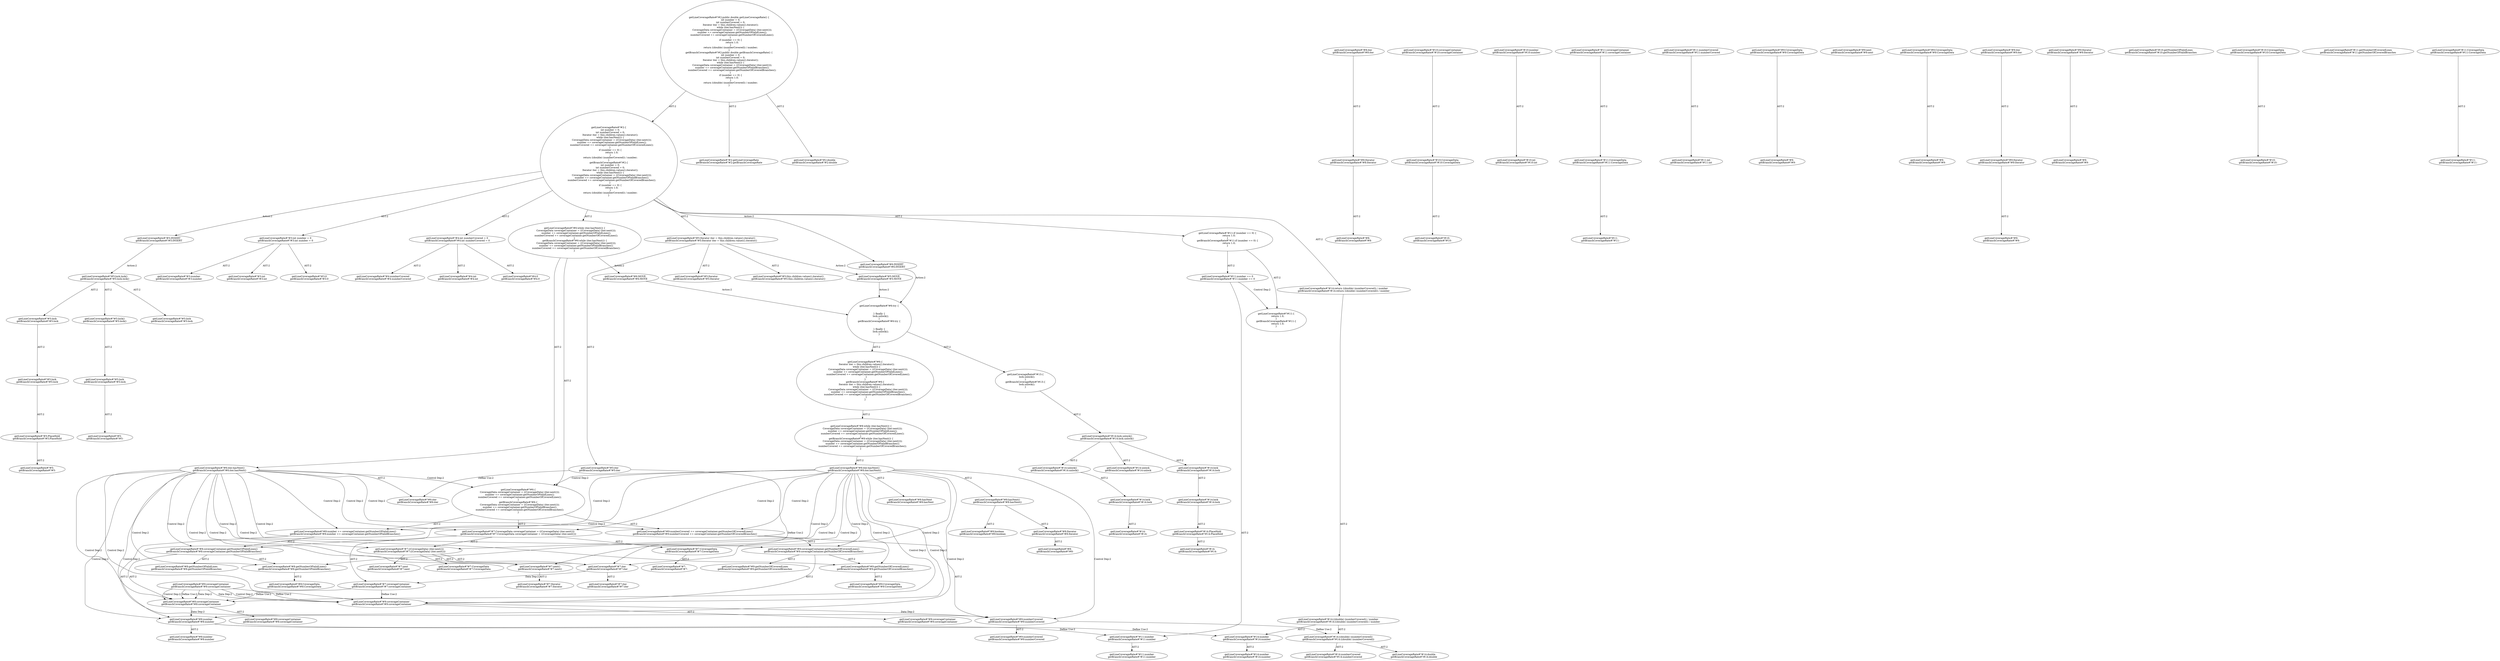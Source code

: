 digraph "Pattern" {
0 [label="getLineCoverageRate#?#5:INSERT
getBranchCoverageRate#?#5:INSERT" shape=ellipse]
1 [label="getLineCoverageRate#?#2:\{
    int number = 0;
    int numberCovered = 0;
    Iterator iter = this.children.values().iterator();
    while (iter.hasNext()) \{
        CoverageData coverageContainer = ((CoverageData) (iter.next()));
        number += coverageContainer.getNumberOfValidLines();
        numberCovered += coverageContainer.getNumberOfCoveredLines();
    \} 
    if (number == 0) \{
        return 1.0;
    \}
    return ((double) (numberCovered)) / number;
\}
getBranchCoverageRate#?#2:\{
    int number = 0;
    int numberCovered = 0;
    Iterator iter = this.children.values().iterator();
    while (iter.hasNext()) \{
        CoverageData coverageContainer = ((CoverageData) (iter.next()));
        number += coverageContainer.getNumberOfValidBranches();
        numberCovered += coverageContainer.getNumberOfCoveredBranches();
    \} 
    if (number == 0) \{
        return 1.0;
    \}
    return ((double) (numberCovered)) / number;
\}" shape=ellipse]
2 [label="getLineCoverageRate#?#2:public double getLineCoverageRate() \{
    int number = 0;
    int numberCovered = 0;
    Iterator iter = this.children.values().iterator();
    while (iter.hasNext()) \{
        CoverageData coverageContainer = ((CoverageData) (iter.next()));
        number += coverageContainer.getNumberOfValidLines();
        numberCovered += coverageContainer.getNumberOfCoveredLines();
    \} 
    if (number == 0) \{
        return 1.0;
    \}
    return ((double) (numberCovered)) / number;
\}
getBranchCoverageRate#?#2:public double getBranchCoverageRate() \{
    int number = 0;
    int numberCovered = 0;
    Iterator iter = this.children.values().iterator();
    while (iter.hasNext()) \{
        CoverageData coverageContainer = ((CoverageData) (iter.next()));
        number += coverageContainer.getNumberOfValidBranches();
        numberCovered += coverageContainer.getNumberOfCoveredBranches();
    \} 
    if (number == 0) \{
        return 1.0;
    \}
    return ((double) (numberCovered)) / number;
\}" shape=ellipse]
3 [label="getLineCoverageRate#?#2:getLineCoverageRate
getBranchCoverageRate#?#2:getBranchCoverageRate" shape=ellipse]
4 [label="getLineCoverageRate#?#2:double
getBranchCoverageRate#?#2:double" shape=ellipse]
5 [label="getLineCoverageRate#?#3:int number = 0
getBranchCoverageRate#?#3:int number = 0" shape=ellipse]
6 [label="getLineCoverageRate#?#3:number
getBranchCoverageRate#?#3:number" shape=ellipse]
7 [label="getLineCoverageRate#?#3:int
getBranchCoverageRate#?#3:int" shape=ellipse]
8 [label="getLineCoverageRate#?#3:0
getBranchCoverageRate#?#3:0" shape=ellipse]
9 [label="getLineCoverageRate#?#4:int numberCovered = 0
getBranchCoverageRate#?#4:int numberCovered = 0" shape=ellipse]
10 [label="getLineCoverageRate#?#4:numberCovered
getBranchCoverageRate#?#4:numberCovered" shape=ellipse]
11 [label="getLineCoverageRate#?#4:int
getBranchCoverageRate#?#4:int" shape=ellipse]
12 [label="getLineCoverageRate#?#4:0
getBranchCoverageRate#?#4:0" shape=ellipse]
13 [label="getLineCoverageRate#?#5:Iterator iter = this.children.values().iterator()
getBranchCoverageRate#?#5:Iterator iter = this.children.values().iterator()" shape=ellipse]
14 [label="getLineCoverageRate#?#5:iter
getBranchCoverageRate#?#5:iter" shape=ellipse]
15 [label="getLineCoverageRate#?#5:Iterator
getBranchCoverageRate#?#5:Iterator" shape=ellipse]
16 [label="getLineCoverageRate#?#5:this.children.values().iterator()
getBranchCoverageRate#?#5:this.children.values().iterator()" shape=ellipse]
17 [label="getLineCoverageRate#?#5:MOVE
getBranchCoverageRate#?#5:MOVE" shape=ellipse]
18 [label="getLineCoverageRate#?#6:try \{


\} finally \{
    lock.unlock();
\}
getBranchCoverageRate#?#6:try \{


\} finally \{
    lock.unlock();
\}" shape=ellipse]
19 [label="getLineCoverageRate#?#6:\{
    Iterator iter = this.children.values().iterator();
    while (iter.hasNext()) \{
        CoverageData coverageContainer = ((CoverageData) (iter.next()));
        number += coverageContainer.getNumberOfValidLines();
        numberCovered += coverageContainer.getNumberOfCoveredLines();
    \} 
\}
getBranchCoverageRate#?#6:\{
    Iterator iter = this.children.values().iterator();
    while (iter.hasNext()) \{
        CoverageData coverageContainer = ((CoverageData) (iter.next()));
        number += coverageContainer.getNumberOfValidBranches();
        numberCovered += coverageContainer.getNumberOfCoveredBranches();
    \} 
\}" shape=ellipse]
20 [label="getLineCoverageRate#?#8:while (iter.hasNext()) \{
    CoverageData coverageContainer = ((CoverageData) (iter.next()));
    number += coverageContainer.getNumberOfValidLines();
    numberCovered += coverageContainer.getNumberOfCoveredLines();
\} 
getBranchCoverageRate#?#8:while (iter.hasNext()) \{
    CoverageData coverageContainer = ((CoverageData) (iter.next()));
    number += coverageContainer.getNumberOfValidBranches();
    numberCovered += coverageContainer.getNumberOfCoveredBranches();
\} " shape=ellipse]
21 [label="getLineCoverageRate#?#8:iter.hasNext()
getBranchCoverageRate#?#8:iter.hasNext()" shape=ellipse]
22 [label="getLineCoverageRate#?#8:hasNext
getBranchCoverageRate#?#8:hasNext" shape=ellipse]
23 [label="getLineCoverageRate#?#6:iter
getBranchCoverageRate#?#6:iter" shape=ellipse]
24 [label="getLineCoverageRate#?#8:iter
getBranchCoverageRate#?#8:iter" shape=ellipse]
25 [label="getLineCoverageRate#?#8:Iterator
getBranchCoverageRate#?#8:Iterator" shape=ellipse]
26 [label="getLineCoverageRate#?#8:
getBranchCoverageRate#?#8:" shape=ellipse]
27 [label="getLineCoverageRate#?#8:hasNext()
getBranchCoverageRate#?#8:hasNext()" shape=ellipse]
28 [label="getLineCoverageRate#?#8:Iterator
getBranchCoverageRate#?#8:Iterator" shape=ellipse]
29 [label="getLineCoverageRate#?#8:
getBranchCoverageRate#?#8:" shape=ellipse]
30 [label="getLineCoverageRate#?#8:boolean
getBranchCoverageRate#?#8:boolean" shape=ellipse]
31 [label="getLineCoverageRate#?#6:\{
    CoverageData coverageContainer = ((CoverageData) (iter.next()));
    number += coverageContainer.getNumberOfValidLines();
    numberCovered += coverageContainer.getNumberOfCoveredLines();
\}
getBranchCoverageRate#?#6:\{
    CoverageData coverageContainer = ((CoverageData) (iter.next()));
    number += coverageContainer.getNumberOfValidBranches();
    numberCovered += coverageContainer.getNumberOfCoveredBranches();
\}" shape=ellipse]
32 [label="getLineCoverageRate#?#7:CoverageData coverageContainer = ((CoverageData) (iter.next()))
getBranchCoverageRate#?#7:CoverageData coverageContainer = ((CoverageData) (iter.next()))" shape=ellipse]
33 [label="getLineCoverageRate#?#9:coverageContainer
getBranchCoverageRate#?#9:coverageContainer" shape=ellipse]
34 [label="getLineCoverageRate#?#8:coverageContainer
getBranchCoverageRate#?#8:coverageContainer" shape=ellipse]
35 [label="getLineCoverageRate#?#10:coverageContainer
getBranchCoverageRate#?#10:coverageContainer" shape=ellipse]
36 [label="getLineCoverageRate#?#10:CoverageData
getBranchCoverageRate#?#10:CoverageData" shape=ellipse]
37 [label="getLineCoverageRate#?#10:
getBranchCoverageRate#?#10:" shape=ellipse]
38 [label="getLineCoverageRate#?#8:number
getBranchCoverageRate#?#8:number" shape=ellipse]
39 [label="getLineCoverageRate#?#10:number
getBranchCoverageRate#?#10:number" shape=ellipse]
40 [label="getLineCoverageRate#?#10:int
getBranchCoverageRate#?#10:int" shape=ellipse]
41 [label="getLineCoverageRate#?#11:number
getBranchCoverageRate#?#11:number" shape=ellipse]
42 [label="getLineCoverageRate#?#11:number
getBranchCoverageRate#?#11:number" shape=ellipse]
43 [label="getLineCoverageRate#?#14:number
getBranchCoverageRate#?#14:number" shape=ellipse]
44 [label="getLineCoverageRate#?#14:number
getBranchCoverageRate#?#14:number" shape=ellipse]
45 [label="getLineCoverageRate#?#8:number
getBranchCoverageRate#?#8:number" shape=ellipse]
46 [label="getLineCoverageRate#?#9:coverageContainer
getBranchCoverageRate#?#9:coverageContainer" shape=ellipse]
47 [label="getLineCoverageRate#?#11:coverageContainer
getBranchCoverageRate#?#11:coverageContainer" shape=ellipse]
48 [label="getLineCoverageRate#?#11:CoverageData
getBranchCoverageRate#?#11:CoverageData" shape=ellipse]
49 [label="getLineCoverageRate#?#11:
getBranchCoverageRate#?#11:" shape=ellipse]
50 [label="getLineCoverageRate#?#9:numberCovered
getBranchCoverageRate#?#9:numberCovered" shape=ellipse]
51 [label="getLineCoverageRate#?#11:numberCovered
getBranchCoverageRate#?#11:numberCovered" shape=ellipse]
52 [label="getLineCoverageRate#?#11:int
getBranchCoverageRate#?#11:int" shape=ellipse]
53 [label="getLineCoverageRate#?#14:((double) (numberCovered))
getBranchCoverageRate#?#14:((double) (numberCovered))" shape=ellipse]
54 [label="getLineCoverageRate#?#14:double
getBranchCoverageRate#?#14:double" shape=ellipse]
55 [label="getLineCoverageRate#?#14:numberCovered
getBranchCoverageRate#?#14:numberCovered" shape=ellipse]
56 [label="getLineCoverageRate#?#9:numberCovered
getBranchCoverageRate#?#9:numberCovered" shape=ellipse]
57 [label="getLineCoverageRate#?#8:coverageContainer
getBranchCoverageRate#?#8:coverageContainer" shape=ellipse]
58 [label="getLineCoverageRate#?#9:coverageContainer
getBranchCoverageRate#?#9:coverageContainer" shape=ellipse]
59 [label="getLineCoverageRate#?#9:CoverageData
getBranchCoverageRate#?#9:CoverageData" shape=ellipse]
60 [label="getLineCoverageRate#?#9:
getBranchCoverageRate#?#9:" shape=ellipse]
61 [label="getLineCoverageRate#?#7:((CoverageData) (iter.next()))
getBranchCoverageRate#?#7:((CoverageData) (iter.next()))" shape=ellipse]
62 [label="getLineCoverageRate#?#9:next
getBranchCoverageRate#?#9:next" shape=ellipse]
63 [label="getLineCoverageRate#?#9:CoverageData
getBranchCoverageRate#?#9:CoverageData" shape=ellipse]
64 [label="getLineCoverageRate#?#9:
getBranchCoverageRate#?#9:" shape=ellipse]
65 [label="getLineCoverageRate#?#7:iter
getBranchCoverageRate#?#7:iter" shape=ellipse]
66 [label="getLineCoverageRate#?#9:iter
getBranchCoverageRate#?#9:iter" shape=ellipse]
67 [label="getLineCoverageRate#?#9:Iterator
getBranchCoverageRate#?#9:Iterator" shape=ellipse]
68 [label="getLineCoverageRate#?#9:
getBranchCoverageRate#?#9:" shape=ellipse]
69 [label="getLineCoverageRate#?#7:next()
getBranchCoverageRate#?#7:next()" shape=ellipse]
70 [label="getLineCoverageRate#?#9:Iterator
getBranchCoverageRate#?#9:Iterator" shape=ellipse]
71 [label="getLineCoverageRate#?#9:
getBranchCoverageRate#?#9:" shape=ellipse]
72 [label="getLineCoverageRate#?#8:number += coverageContainer.getNumberOfValidLines()
getBranchCoverageRate#?#8:number += coverageContainer.getNumberOfValidBranches()" shape=ellipse]
73 [label="getLineCoverageRate#?#8:coverageContainer.getNumberOfValidLines()
getBranchCoverageRate#?#8:coverageContainer.getNumberOfValidBranches()" shape=ellipse]
74 [label="getLineCoverageRate#?#10:getNumberOfValidLines
getBranchCoverageRate#?#10:getNumberOfValidBranches" shape=ellipse]
75 [label="getLineCoverageRate#?#8:getNumberOfValidLines()
getBranchCoverageRate#?#8:getNumberOfValidBranches()" shape=ellipse]
76 [label="getLineCoverageRate#?#10:CoverageData
getBranchCoverageRate#?#10:CoverageData" shape=ellipse]
77 [label="getLineCoverageRate#?#10:
getBranchCoverageRate#?#10:" shape=ellipse]
78 [label="getLineCoverageRate#?#9:numberCovered += coverageContainer.getNumberOfCoveredLines()
getBranchCoverageRate#?#9:numberCovered += coverageContainer.getNumberOfCoveredBranches()" shape=ellipse]
79 [label="getLineCoverageRate#?#9:coverageContainer.getNumberOfCoveredLines()
getBranchCoverageRate#?#9:coverageContainer.getNumberOfCoveredBranches()" shape=ellipse]
80 [label="getLineCoverageRate#?#11:getNumberOfCoveredLines
getBranchCoverageRate#?#11:getNumberOfCoveredBranches" shape=ellipse]
81 [label="getLineCoverageRate#?#9:getNumberOfCoveredLines()
getBranchCoverageRate#?#9:getNumberOfCoveredBranches()" shape=ellipse]
82 [label="getLineCoverageRate#?#11:CoverageData
getBranchCoverageRate#?#11:CoverageData" shape=ellipse]
83 [label="getLineCoverageRate#?#11:
getBranchCoverageRate#?#11:" shape=ellipse]
84 [label="getLineCoverageRate#?#7:coverageContainer
getBranchCoverageRate#?#7:coverageContainer" shape=ellipse]
85 [label="getLineCoverageRate#?#7:CoverageData
getBranchCoverageRate#?#7:CoverageData" shape=ellipse]
86 [label="getLineCoverageRate#?#7:
getBranchCoverageRate#?#7:" shape=ellipse]
87 [label="getLineCoverageRate#?#7:next
getBranchCoverageRate#?#7:next" shape=ellipse]
88 [label="getLineCoverageRate#?#7:CoverageData
getBranchCoverageRate#?#7:CoverageData" shape=ellipse]
89 [label="getLineCoverageRate#?#7:iter
getBranchCoverageRate#?#7:iter" shape=ellipse]
90 [label="getLineCoverageRate#?#7:Iterator
getBranchCoverageRate#?#7:Iterator" shape=ellipse]
91 [label="getLineCoverageRate#?#8:getNumberOfValidLines
getBranchCoverageRate#?#8:getNumberOfValidBranches" shape=ellipse]
92 [label="getLineCoverageRate#?#8:CoverageData
getBranchCoverageRate#?#8:CoverageData" shape=ellipse]
93 [label="getLineCoverageRate#?#9:getNumberOfCoveredLines
getBranchCoverageRate#?#9:getNumberOfCoveredBranches" shape=ellipse]
94 [label="getLineCoverageRate#?#9:CoverageData
getBranchCoverageRate#?#9:CoverageData" shape=ellipse]
95 [label="getLineCoverageRate#?#13:\{
    lock.unlock();
\}
getBranchCoverageRate#?#13:\{
    lock.unlock();
\}" shape=ellipse]
96 [label="getLineCoverageRate#?#14:lock.unlock()
getBranchCoverageRate#?#14:lock.unlock()" shape=ellipse]
97 [label="getLineCoverageRate#?#14:unlock
getBranchCoverageRate#?#14:unlock" shape=ellipse]
98 [label="getLineCoverageRate#?#14:lock
getBranchCoverageRate#?#14:lock" shape=ellipse]
99 [label="getLineCoverageRate#?#14:lock
getBranchCoverageRate#?#14:lock" shape=ellipse]
100 [label="getLineCoverageRate#?#14:PlaceHold
getBranchCoverageRate#?#14:PlaceHold" shape=ellipse]
101 [label="getLineCoverageRate#?#14:
getBranchCoverageRate#?#14:" shape=ellipse]
102 [label="getLineCoverageRate#?#14:unlock()
getBranchCoverageRate#?#14:unlock()" shape=ellipse]
103 [label="getLineCoverageRate#?#14:lock
getBranchCoverageRate#?#14:lock" shape=ellipse]
104 [label="getLineCoverageRate#?#14:
getBranchCoverageRate#?#14:" shape=ellipse]
105 [label="getLineCoverageRate#?#6:while (iter.hasNext()) \{
    CoverageData coverageContainer = ((CoverageData) (iter.next()));
    number += coverageContainer.getNumberOfValidLines();
    numberCovered += coverageContainer.getNumberOfCoveredLines();
\} 
getBranchCoverageRate#?#6:while (iter.hasNext()) \{
    CoverageData coverageContainer = ((CoverageData) (iter.next()));
    number += coverageContainer.getNumberOfValidBranches();
    numberCovered += coverageContainer.getNumberOfCoveredBranches();
\} " shape=ellipse]
106 [label="getLineCoverageRate#?#6:iter.hasNext()
getBranchCoverageRate#?#6:iter.hasNext()" shape=ellipse]
107 [label="getLineCoverageRate#?#6:MOVE
getBranchCoverageRate#?#6:MOVE" shape=ellipse]
108 [label="getLineCoverageRate#?#11:if (number == 0) \{
    return 1.0;
\}
getBranchCoverageRate#?#11:if (number == 0) \{
    return 1.0;
\}" shape=ellipse]
109 [label="getLineCoverageRate#?#11:number == 0
getBranchCoverageRate#?#11:number == 0" shape=ellipse]
110 [label="getLineCoverageRate#?#11:\{
    return 1.0;
\}
getBranchCoverageRate#?#11:\{
    return 1.0;
\}" shape=ellipse]
111 [label="getLineCoverageRate#?#14:return ((double) (numberCovered)) / number
getBranchCoverageRate#?#14:return ((double) (numberCovered)) / number" shape=ellipse]
112 [label="getLineCoverageRate#?#14:((double) (numberCovered)) / number
getBranchCoverageRate#?#14:((double) (numberCovered)) / number" shape=ellipse]
113 [label="getLineCoverageRate#?#6:INSERT
getBranchCoverageRate#?#6:INSERT" shape=ellipse]
114 [label="getLineCoverageRate#?#5:lock.lock()
getBranchCoverageRate#?#5:lock.lock()" shape=ellipse]
115 [label="getLineCoverageRate#?#5:lock
getBranchCoverageRate#?#5:lock" shape=ellipse]
116 [label="getLineCoverageRate#?#5:lock
getBranchCoverageRate#?#5:lock" shape=ellipse]
117 [label="getLineCoverageRate#?#5:lock
getBranchCoverageRate#?#5:lock" shape=ellipse]
118 [label="getLineCoverageRate#?#5:PlaceHold
getBranchCoverageRate#?#5:PlaceHold" shape=ellipse]
119 [label="getLineCoverageRate#?#5:
getBranchCoverageRate#?#5:" shape=ellipse]
120 [label="getLineCoverageRate#?#5:lock()
getBranchCoverageRate#?#5:lock()" shape=ellipse]
121 [label="getLineCoverageRate#?#5:lock
getBranchCoverageRate#?#5:lock" shape=ellipse]
122 [label="getLineCoverageRate#?#5:
getBranchCoverageRate#?#5:" shape=ellipse]
0 -> 114 [label="Action:2"];
1 -> 0 [label="Action:2"];
1 -> 5 [label="AST:2"];
1 -> 9 [label="AST:2"];
1 -> 13 [label="AST:2"];
1 -> 105 [label="AST:2"];
1 -> 108 [label="AST:2"];
1 -> 111 [label="AST:2"];
1 -> 113 [label="Action:2"];
2 -> 1 [label="AST:2"];
2 -> 3 [label="AST:2"];
2 -> 4 [label="AST:2"];
5 -> 6 [label="AST:2"];
5 -> 7 [label="AST:2"];
5 -> 8 [label="AST:2"];
9 -> 10 [label="AST:2"];
9 -> 11 [label="AST:2"];
9 -> 12 [label="AST:2"];
13 -> 14 [label="AST:2"];
13 -> 15 [label="AST:2"];
13 -> 16 [label="AST:2"];
13 -> 17 [label="Action:2"];
14 -> 23 [label="Define Use:2"];
14 -> 65 [label="Define Use:2"];
17 -> 18 [label="Action:2"];
18 -> 19 [label="AST:2"];
18 -> 95 [label="AST:2"];
19 -> 20 [label="AST:2"];
20 -> 21 [label="AST:2"];
21 -> 22 [label="AST:2"];
21 -> 27 [label="AST:2"];
21 -> 31 [label="Control Dep:2"];
21 -> 32 [label="Control Dep:2"];
21 -> 61 [label="Control Dep:2"];
21 -> 69 [label="Control Dep:2"];
21 -> 65 [label="Control Dep:2"];
21 -> 72 [label="Control Dep:2"];
21 -> 38 [label="Control Dep:2"];
21 -> 73 [label="Control Dep:2"];
21 -> 75 [label="Control Dep:2"];
21 -> 34 [label="Control Dep:2"];
21 -> 78 [label="Control Dep:2"];
21 -> 50 [label="Control Dep:2"];
21 -> 79 [label="Control Dep:2"];
21 -> 81 [label="Control Dep:2"];
21 -> 46 [label="Control Dep:2"];
24 -> 25 [label="AST:2"];
25 -> 26 [label="AST:2"];
27 -> 28 [label="AST:2"];
27 -> 30 [label="AST:2"];
28 -> 29 [label="AST:2"];
31 -> 32 [label="AST:2"];
31 -> 72 [label="AST:2"];
31 -> 78 [label="AST:2"];
32 -> 84 [label="AST:2"];
32 -> 85 [label="AST:2"];
32 -> 61 [label="AST:2"];
33 -> 34 [label="Define Use:2"];
33 -> 34 [label="Data Dep:2"];
33 -> 34 [label="Control Dep:2"];
33 -> 46 [label="Define Use:2"];
33 -> 46 [label="Data Dep:2"];
33 -> 46 [label="Control Dep:2"];
34 -> 57 [label="AST:2"];
34 -> 38 [label="Data Dep:2"];
35 -> 36 [label="AST:2"];
36 -> 37 [label="AST:2"];
38 -> 45 [label="AST:2"];
38 -> 41 [label="Define Use:2"];
38 -> 43 [label="Define Use:2"];
39 -> 40 [label="AST:2"];
41 -> 42 [label="AST:2"];
43 -> 44 [label="AST:2"];
46 -> 58 [label="AST:2"];
46 -> 50 [label="Data Dep:2"];
47 -> 48 [label="AST:2"];
48 -> 49 [label="AST:2"];
50 -> 56 [label="AST:2"];
50 -> 53 [label="Define Use:2"];
51 -> 52 [label="AST:2"];
53 -> 54 [label="AST:2"];
53 -> 55 [label="AST:2"];
59 -> 60 [label="AST:2"];
61 -> 87 [label="AST:2"];
61 -> 88 [label="AST:2"];
61 -> 65 [label="AST:2"];
61 -> 69 [label="AST:2"];
63 -> 64 [label="AST:2"];
65 -> 89 [label="AST:2"];
65 -> 84 [label="Data Dep:2"];
66 -> 67 [label="AST:2"];
67 -> 68 [label="AST:2"];
69 -> 90 [label="AST:2"];
70 -> 71 [label="AST:2"];
72 -> 38 [label="AST:2"];
72 -> 73 [label="AST:2"];
73 -> 34 [label="AST:2"];
73 -> 91 [label="AST:2"];
73 -> 75 [label="AST:2"];
75 -> 92 [label="AST:2"];
76 -> 77 [label="AST:2"];
78 -> 50 [label="AST:2"];
78 -> 79 [label="AST:2"];
79 -> 46 [label="AST:2"];
79 -> 93 [label="AST:2"];
79 -> 81 [label="AST:2"];
81 -> 94 [label="AST:2"];
82 -> 83 [label="AST:2"];
84 -> 34 [label="Define Use:2"];
84 -> 46 [label="Define Use:2"];
85 -> 86 [label="AST:2"];
95 -> 96 [label="AST:2"];
96 -> 97 [label="AST:2"];
96 -> 98 [label="AST:2"];
96 -> 102 [label="AST:2"];
98 -> 99 [label="AST:2"];
99 -> 100 [label="AST:2"];
100 -> 101 [label="AST:2"];
102 -> 103 [label="AST:2"];
103 -> 104 [label="AST:2"];
105 -> 31 [label="AST:2"];
105 -> 106 [label="AST:2"];
105 -> 107 [label="Action:2"];
106 -> 23 [label="AST:2"];
106 -> 31 [label="Control Dep:2"];
106 -> 32 [label="Control Dep:2"];
106 -> 34 [label="Control Dep:2"];
106 -> 38 [label="Control Dep:2"];
106 -> 46 [label="Control Dep:2"];
106 -> 50 [label="Control Dep:2"];
106 -> 61 [label="Control Dep:2"];
106 -> 65 [label="Control Dep:2"];
106 -> 69 [label="Control Dep:2"];
106 -> 72 [label="Control Dep:2"];
106 -> 73 [label="Control Dep:2"];
106 -> 75 [label="Control Dep:2"];
106 -> 78 [label="Control Dep:2"];
106 -> 79 [label="Control Dep:2"];
106 -> 81 [label="Control Dep:2"];
107 -> 18 [label="Action:2"];
108 -> 109 [label="AST:2"];
108 -> 110 [label="AST:2"];
109 -> 41 [label="AST:2"];
109 -> 110 [label="Control Dep:2"];
111 -> 112 [label="AST:2"];
112 -> 43 [label="AST:2"];
112 -> 53 [label="AST:2"];
113 -> 18 [label="Action:2"];
114 -> 115 [label="AST:2"];
114 -> 116 [label="AST:2"];
114 -> 120 [label="AST:2"];
116 -> 117 [label="AST:2"];
117 -> 118 [label="AST:2"];
118 -> 119 [label="AST:2"];
120 -> 121 [label="AST:2"];
121 -> 122 [label="AST:2"];
}